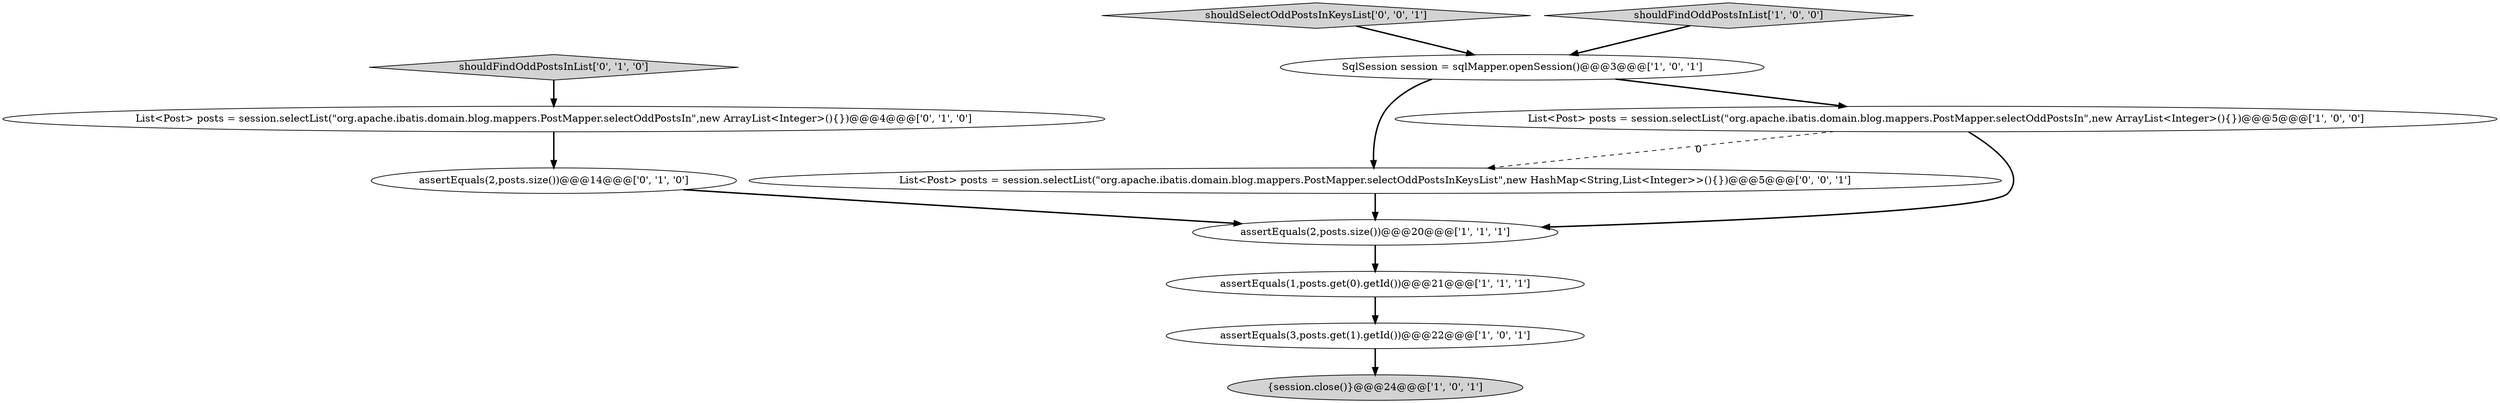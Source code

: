 digraph {
1 [style = filled, label = "assertEquals(2,posts.size())@@@20@@@['1', '1', '1']", fillcolor = white, shape = ellipse image = "AAA0AAABBB1BBB"];
10 [style = filled, label = "shouldSelectOddPostsInKeysList['0', '0', '1']", fillcolor = lightgray, shape = diamond image = "AAA0AAABBB3BBB"];
7 [style = filled, label = "assertEquals(2,posts.size())@@@14@@@['0', '1', '0']", fillcolor = white, shape = ellipse image = "AAA0AAABBB2BBB"];
8 [style = filled, label = "List<Post> posts = session.selectList(\"org.apache.ibatis.domain.blog.mappers.PostMapper.selectOddPostsIn\",new ArrayList<Integer>(){})@@@4@@@['0', '1', '0']", fillcolor = white, shape = ellipse image = "AAA0AAABBB2BBB"];
3 [style = filled, label = "shouldFindOddPostsInList['1', '0', '0']", fillcolor = lightgray, shape = diamond image = "AAA0AAABBB1BBB"];
2 [style = filled, label = "assertEquals(3,posts.get(1).getId())@@@22@@@['1', '0', '1']", fillcolor = white, shape = ellipse image = "AAA0AAABBB1BBB"];
11 [style = filled, label = "List<Post> posts = session.selectList(\"org.apache.ibatis.domain.blog.mappers.PostMapper.selectOddPostsInKeysList\",new HashMap<String,List<Integer>>(){})@@@5@@@['0', '0', '1']", fillcolor = white, shape = ellipse image = "AAA0AAABBB3BBB"];
6 [style = filled, label = "assertEquals(1,posts.get(0).getId())@@@21@@@['1', '1', '1']", fillcolor = white, shape = ellipse image = "AAA0AAABBB1BBB"];
4 [style = filled, label = "SqlSession session = sqlMapper.openSession()@@@3@@@['1', '0', '1']", fillcolor = white, shape = ellipse image = "AAA0AAABBB1BBB"];
5 [style = filled, label = "{session.close()}@@@24@@@['1', '0', '1']", fillcolor = lightgray, shape = ellipse image = "AAA0AAABBB1BBB"];
9 [style = filled, label = "shouldFindOddPostsInList['0', '1', '0']", fillcolor = lightgray, shape = diamond image = "AAA0AAABBB2BBB"];
0 [style = filled, label = "List<Post> posts = session.selectList(\"org.apache.ibatis.domain.blog.mappers.PostMapper.selectOddPostsIn\",new ArrayList<Integer>(){})@@@5@@@['1', '0', '0']", fillcolor = white, shape = ellipse image = "AAA0AAABBB1BBB"];
0->11 [style = dashed, label="0"];
1->6 [style = bold, label=""];
7->1 [style = bold, label=""];
4->11 [style = bold, label=""];
9->8 [style = bold, label=""];
11->1 [style = bold, label=""];
3->4 [style = bold, label=""];
0->1 [style = bold, label=""];
8->7 [style = bold, label=""];
4->0 [style = bold, label=""];
2->5 [style = bold, label=""];
6->2 [style = bold, label=""];
10->4 [style = bold, label=""];
}
